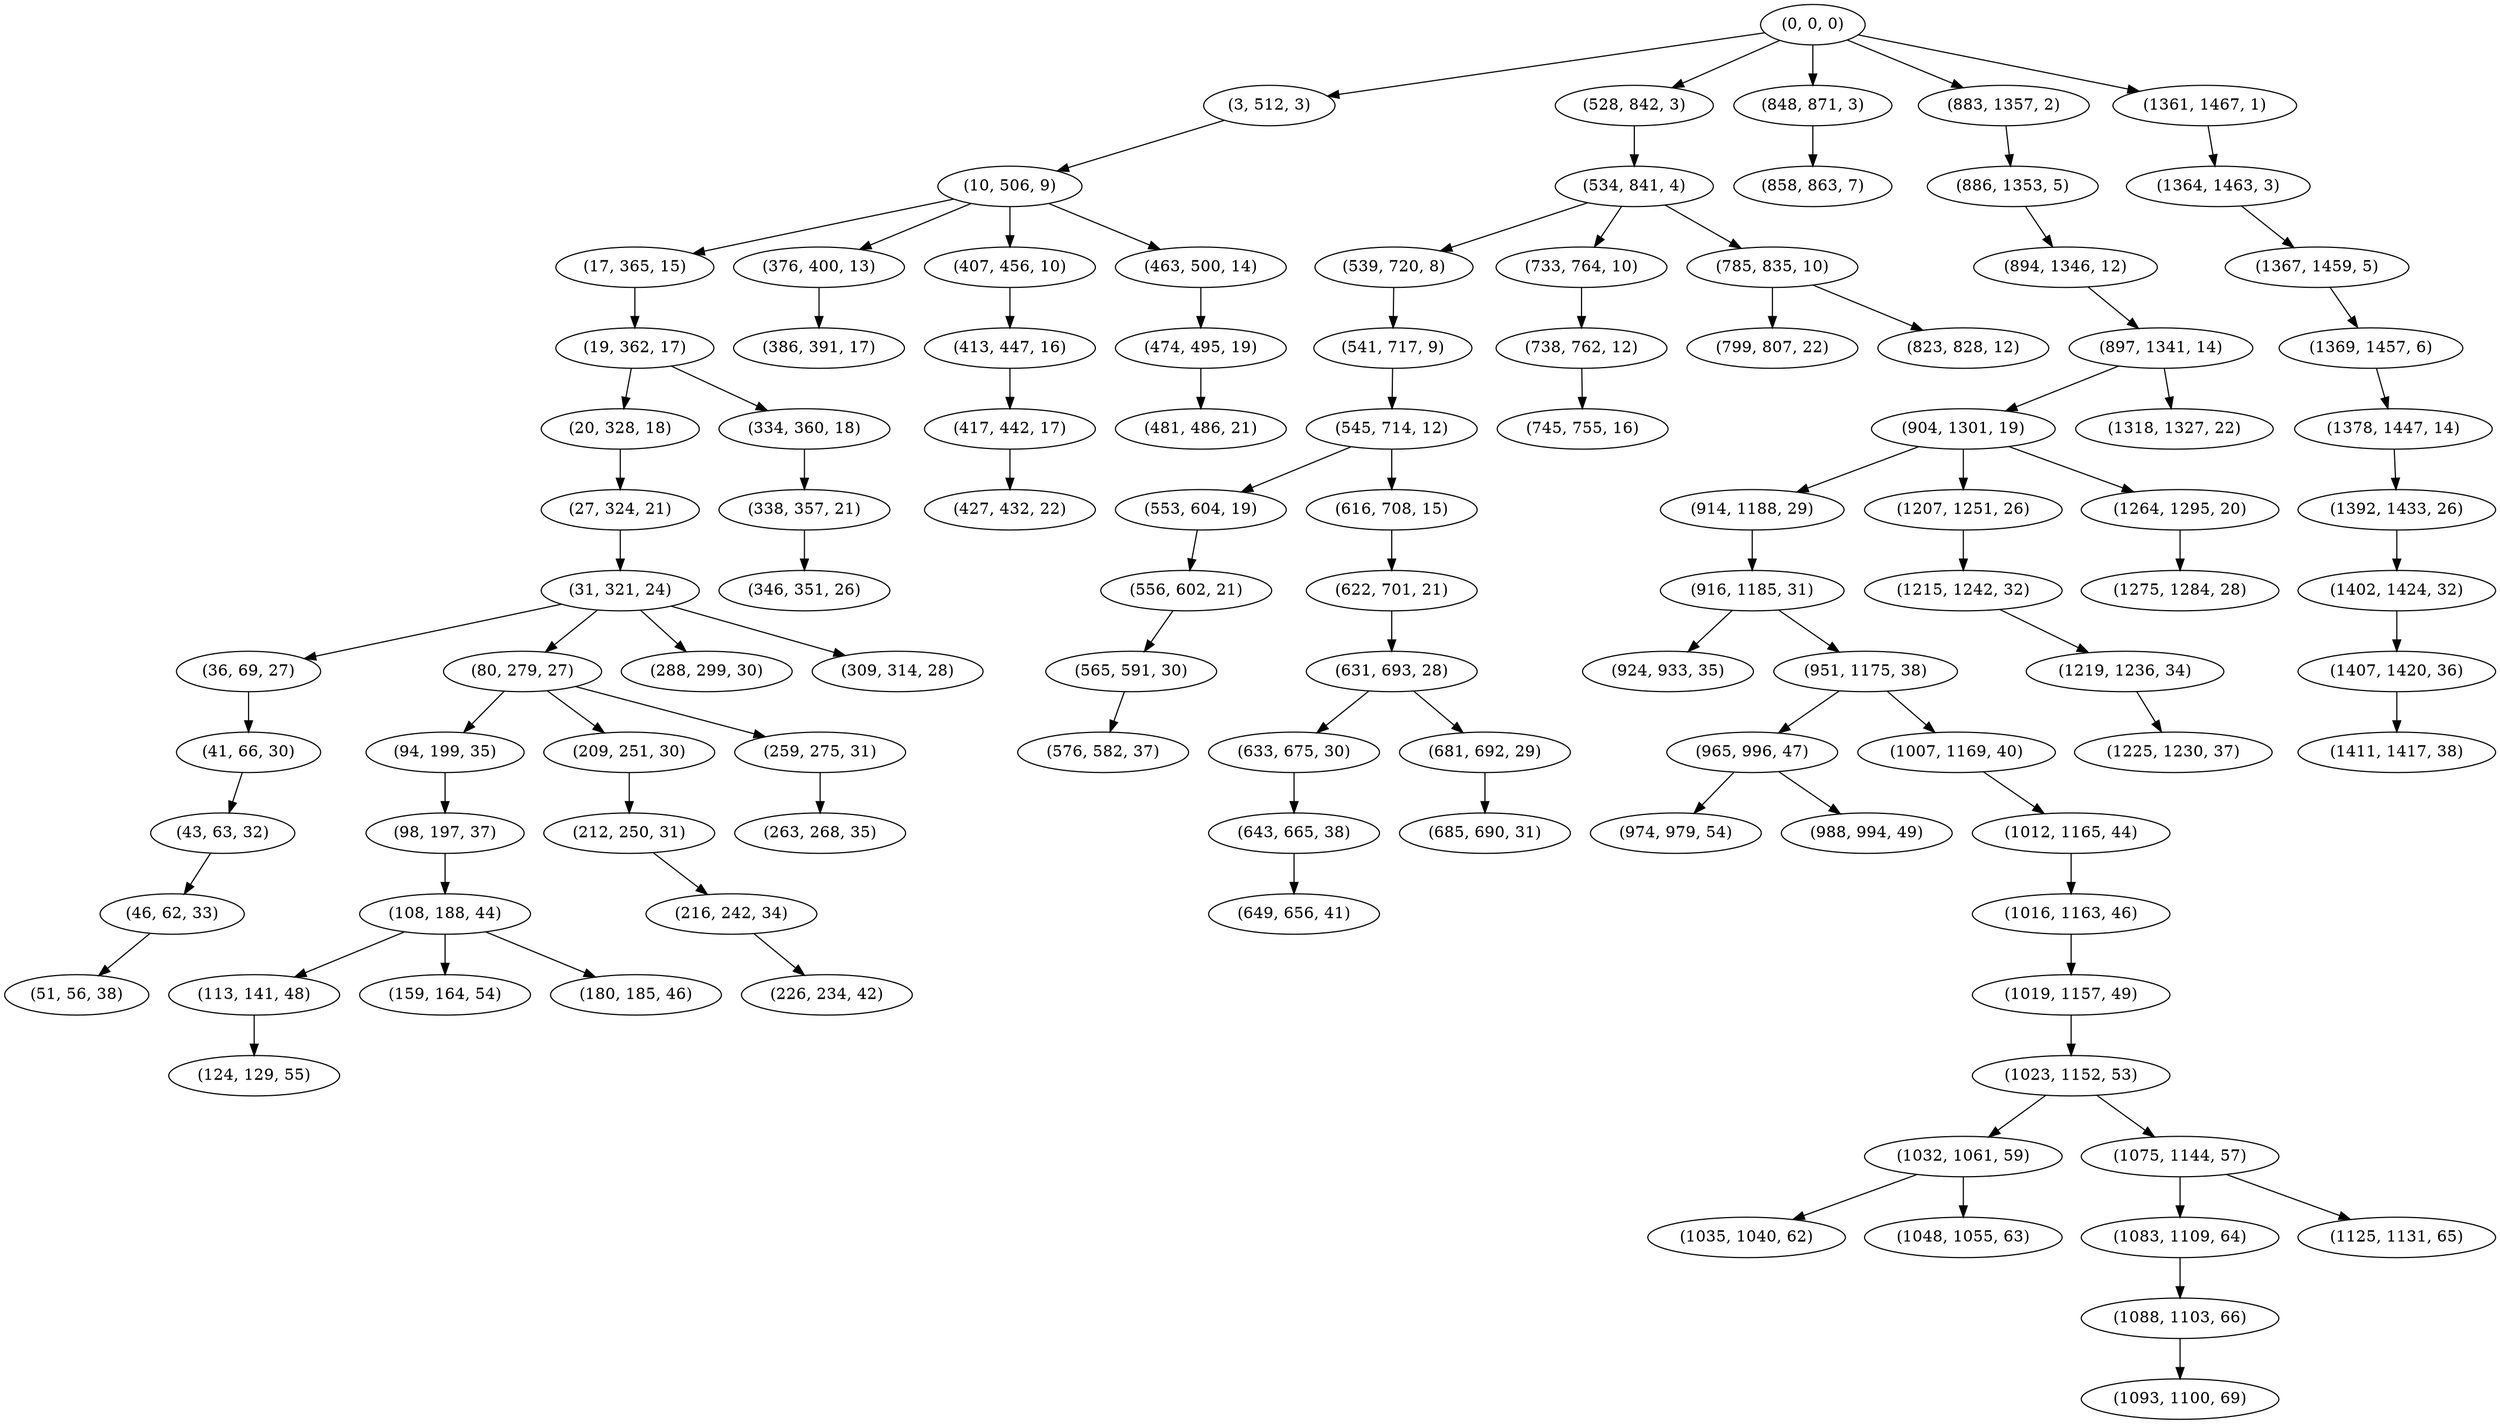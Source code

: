 digraph tree {
    "(0, 0, 0)";
    "(3, 512, 3)";
    "(10, 506, 9)";
    "(17, 365, 15)";
    "(19, 362, 17)";
    "(20, 328, 18)";
    "(27, 324, 21)";
    "(31, 321, 24)";
    "(36, 69, 27)";
    "(41, 66, 30)";
    "(43, 63, 32)";
    "(46, 62, 33)";
    "(51, 56, 38)";
    "(80, 279, 27)";
    "(94, 199, 35)";
    "(98, 197, 37)";
    "(108, 188, 44)";
    "(113, 141, 48)";
    "(124, 129, 55)";
    "(159, 164, 54)";
    "(180, 185, 46)";
    "(209, 251, 30)";
    "(212, 250, 31)";
    "(216, 242, 34)";
    "(226, 234, 42)";
    "(259, 275, 31)";
    "(263, 268, 35)";
    "(288, 299, 30)";
    "(309, 314, 28)";
    "(334, 360, 18)";
    "(338, 357, 21)";
    "(346, 351, 26)";
    "(376, 400, 13)";
    "(386, 391, 17)";
    "(407, 456, 10)";
    "(413, 447, 16)";
    "(417, 442, 17)";
    "(427, 432, 22)";
    "(463, 500, 14)";
    "(474, 495, 19)";
    "(481, 486, 21)";
    "(528, 842, 3)";
    "(534, 841, 4)";
    "(539, 720, 8)";
    "(541, 717, 9)";
    "(545, 714, 12)";
    "(553, 604, 19)";
    "(556, 602, 21)";
    "(565, 591, 30)";
    "(576, 582, 37)";
    "(616, 708, 15)";
    "(622, 701, 21)";
    "(631, 693, 28)";
    "(633, 675, 30)";
    "(643, 665, 38)";
    "(649, 656, 41)";
    "(681, 692, 29)";
    "(685, 690, 31)";
    "(733, 764, 10)";
    "(738, 762, 12)";
    "(745, 755, 16)";
    "(785, 835, 10)";
    "(799, 807, 22)";
    "(823, 828, 12)";
    "(848, 871, 3)";
    "(858, 863, 7)";
    "(883, 1357, 2)";
    "(886, 1353, 5)";
    "(894, 1346, 12)";
    "(897, 1341, 14)";
    "(904, 1301, 19)";
    "(914, 1188, 29)";
    "(916, 1185, 31)";
    "(924, 933, 35)";
    "(951, 1175, 38)";
    "(965, 996, 47)";
    "(974, 979, 54)";
    "(988, 994, 49)";
    "(1007, 1169, 40)";
    "(1012, 1165, 44)";
    "(1016, 1163, 46)";
    "(1019, 1157, 49)";
    "(1023, 1152, 53)";
    "(1032, 1061, 59)";
    "(1035, 1040, 62)";
    "(1048, 1055, 63)";
    "(1075, 1144, 57)";
    "(1083, 1109, 64)";
    "(1088, 1103, 66)";
    "(1093, 1100, 69)";
    "(1125, 1131, 65)";
    "(1207, 1251, 26)";
    "(1215, 1242, 32)";
    "(1219, 1236, 34)";
    "(1225, 1230, 37)";
    "(1264, 1295, 20)";
    "(1275, 1284, 28)";
    "(1318, 1327, 22)";
    "(1361, 1467, 1)";
    "(1364, 1463, 3)";
    "(1367, 1459, 5)";
    "(1369, 1457, 6)";
    "(1378, 1447, 14)";
    "(1392, 1433, 26)";
    "(1402, 1424, 32)";
    "(1407, 1420, 36)";
    "(1411, 1417, 38)";
    "(0, 0, 0)" -> "(3, 512, 3)";
    "(0, 0, 0)" -> "(528, 842, 3)";
    "(0, 0, 0)" -> "(848, 871, 3)";
    "(0, 0, 0)" -> "(883, 1357, 2)";
    "(0, 0, 0)" -> "(1361, 1467, 1)";
    "(3, 512, 3)" -> "(10, 506, 9)";
    "(10, 506, 9)" -> "(17, 365, 15)";
    "(10, 506, 9)" -> "(376, 400, 13)";
    "(10, 506, 9)" -> "(407, 456, 10)";
    "(10, 506, 9)" -> "(463, 500, 14)";
    "(17, 365, 15)" -> "(19, 362, 17)";
    "(19, 362, 17)" -> "(20, 328, 18)";
    "(19, 362, 17)" -> "(334, 360, 18)";
    "(20, 328, 18)" -> "(27, 324, 21)";
    "(27, 324, 21)" -> "(31, 321, 24)";
    "(31, 321, 24)" -> "(36, 69, 27)";
    "(31, 321, 24)" -> "(80, 279, 27)";
    "(31, 321, 24)" -> "(288, 299, 30)";
    "(31, 321, 24)" -> "(309, 314, 28)";
    "(36, 69, 27)" -> "(41, 66, 30)";
    "(41, 66, 30)" -> "(43, 63, 32)";
    "(43, 63, 32)" -> "(46, 62, 33)";
    "(46, 62, 33)" -> "(51, 56, 38)";
    "(80, 279, 27)" -> "(94, 199, 35)";
    "(80, 279, 27)" -> "(209, 251, 30)";
    "(80, 279, 27)" -> "(259, 275, 31)";
    "(94, 199, 35)" -> "(98, 197, 37)";
    "(98, 197, 37)" -> "(108, 188, 44)";
    "(108, 188, 44)" -> "(113, 141, 48)";
    "(108, 188, 44)" -> "(159, 164, 54)";
    "(108, 188, 44)" -> "(180, 185, 46)";
    "(113, 141, 48)" -> "(124, 129, 55)";
    "(209, 251, 30)" -> "(212, 250, 31)";
    "(212, 250, 31)" -> "(216, 242, 34)";
    "(216, 242, 34)" -> "(226, 234, 42)";
    "(259, 275, 31)" -> "(263, 268, 35)";
    "(334, 360, 18)" -> "(338, 357, 21)";
    "(338, 357, 21)" -> "(346, 351, 26)";
    "(376, 400, 13)" -> "(386, 391, 17)";
    "(407, 456, 10)" -> "(413, 447, 16)";
    "(413, 447, 16)" -> "(417, 442, 17)";
    "(417, 442, 17)" -> "(427, 432, 22)";
    "(463, 500, 14)" -> "(474, 495, 19)";
    "(474, 495, 19)" -> "(481, 486, 21)";
    "(528, 842, 3)" -> "(534, 841, 4)";
    "(534, 841, 4)" -> "(539, 720, 8)";
    "(534, 841, 4)" -> "(733, 764, 10)";
    "(534, 841, 4)" -> "(785, 835, 10)";
    "(539, 720, 8)" -> "(541, 717, 9)";
    "(541, 717, 9)" -> "(545, 714, 12)";
    "(545, 714, 12)" -> "(553, 604, 19)";
    "(545, 714, 12)" -> "(616, 708, 15)";
    "(553, 604, 19)" -> "(556, 602, 21)";
    "(556, 602, 21)" -> "(565, 591, 30)";
    "(565, 591, 30)" -> "(576, 582, 37)";
    "(616, 708, 15)" -> "(622, 701, 21)";
    "(622, 701, 21)" -> "(631, 693, 28)";
    "(631, 693, 28)" -> "(633, 675, 30)";
    "(631, 693, 28)" -> "(681, 692, 29)";
    "(633, 675, 30)" -> "(643, 665, 38)";
    "(643, 665, 38)" -> "(649, 656, 41)";
    "(681, 692, 29)" -> "(685, 690, 31)";
    "(733, 764, 10)" -> "(738, 762, 12)";
    "(738, 762, 12)" -> "(745, 755, 16)";
    "(785, 835, 10)" -> "(799, 807, 22)";
    "(785, 835, 10)" -> "(823, 828, 12)";
    "(848, 871, 3)" -> "(858, 863, 7)";
    "(883, 1357, 2)" -> "(886, 1353, 5)";
    "(886, 1353, 5)" -> "(894, 1346, 12)";
    "(894, 1346, 12)" -> "(897, 1341, 14)";
    "(897, 1341, 14)" -> "(904, 1301, 19)";
    "(897, 1341, 14)" -> "(1318, 1327, 22)";
    "(904, 1301, 19)" -> "(914, 1188, 29)";
    "(904, 1301, 19)" -> "(1207, 1251, 26)";
    "(904, 1301, 19)" -> "(1264, 1295, 20)";
    "(914, 1188, 29)" -> "(916, 1185, 31)";
    "(916, 1185, 31)" -> "(924, 933, 35)";
    "(916, 1185, 31)" -> "(951, 1175, 38)";
    "(951, 1175, 38)" -> "(965, 996, 47)";
    "(951, 1175, 38)" -> "(1007, 1169, 40)";
    "(965, 996, 47)" -> "(974, 979, 54)";
    "(965, 996, 47)" -> "(988, 994, 49)";
    "(1007, 1169, 40)" -> "(1012, 1165, 44)";
    "(1012, 1165, 44)" -> "(1016, 1163, 46)";
    "(1016, 1163, 46)" -> "(1019, 1157, 49)";
    "(1019, 1157, 49)" -> "(1023, 1152, 53)";
    "(1023, 1152, 53)" -> "(1032, 1061, 59)";
    "(1023, 1152, 53)" -> "(1075, 1144, 57)";
    "(1032, 1061, 59)" -> "(1035, 1040, 62)";
    "(1032, 1061, 59)" -> "(1048, 1055, 63)";
    "(1075, 1144, 57)" -> "(1083, 1109, 64)";
    "(1075, 1144, 57)" -> "(1125, 1131, 65)";
    "(1083, 1109, 64)" -> "(1088, 1103, 66)";
    "(1088, 1103, 66)" -> "(1093, 1100, 69)";
    "(1207, 1251, 26)" -> "(1215, 1242, 32)";
    "(1215, 1242, 32)" -> "(1219, 1236, 34)";
    "(1219, 1236, 34)" -> "(1225, 1230, 37)";
    "(1264, 1295, 20)" -> "(1275, 1284, 28)";
    "(1361, 1467, 1)" -> "(1364, 1463, 3)";
    "(1364, 1463, 3)" -> "(1367, 1459, 5)";
    "(1367, 1459, 5)" -> "(1369, 1457, 6)";
    "(1369, 1457, 6)" -> "(1378, 1447, 14)";
    "(1378, 1447, 14)" -> "(1392, 1433, 26)";
    "(1392, 1433, 26)" -> "(1402, 1424, 32)";
    "(1402, 1424, 32)" -> "(1407, 1420, 36)";
    "(1407, 1420, 36)" -> "(1411, 1417, 38)";
}
